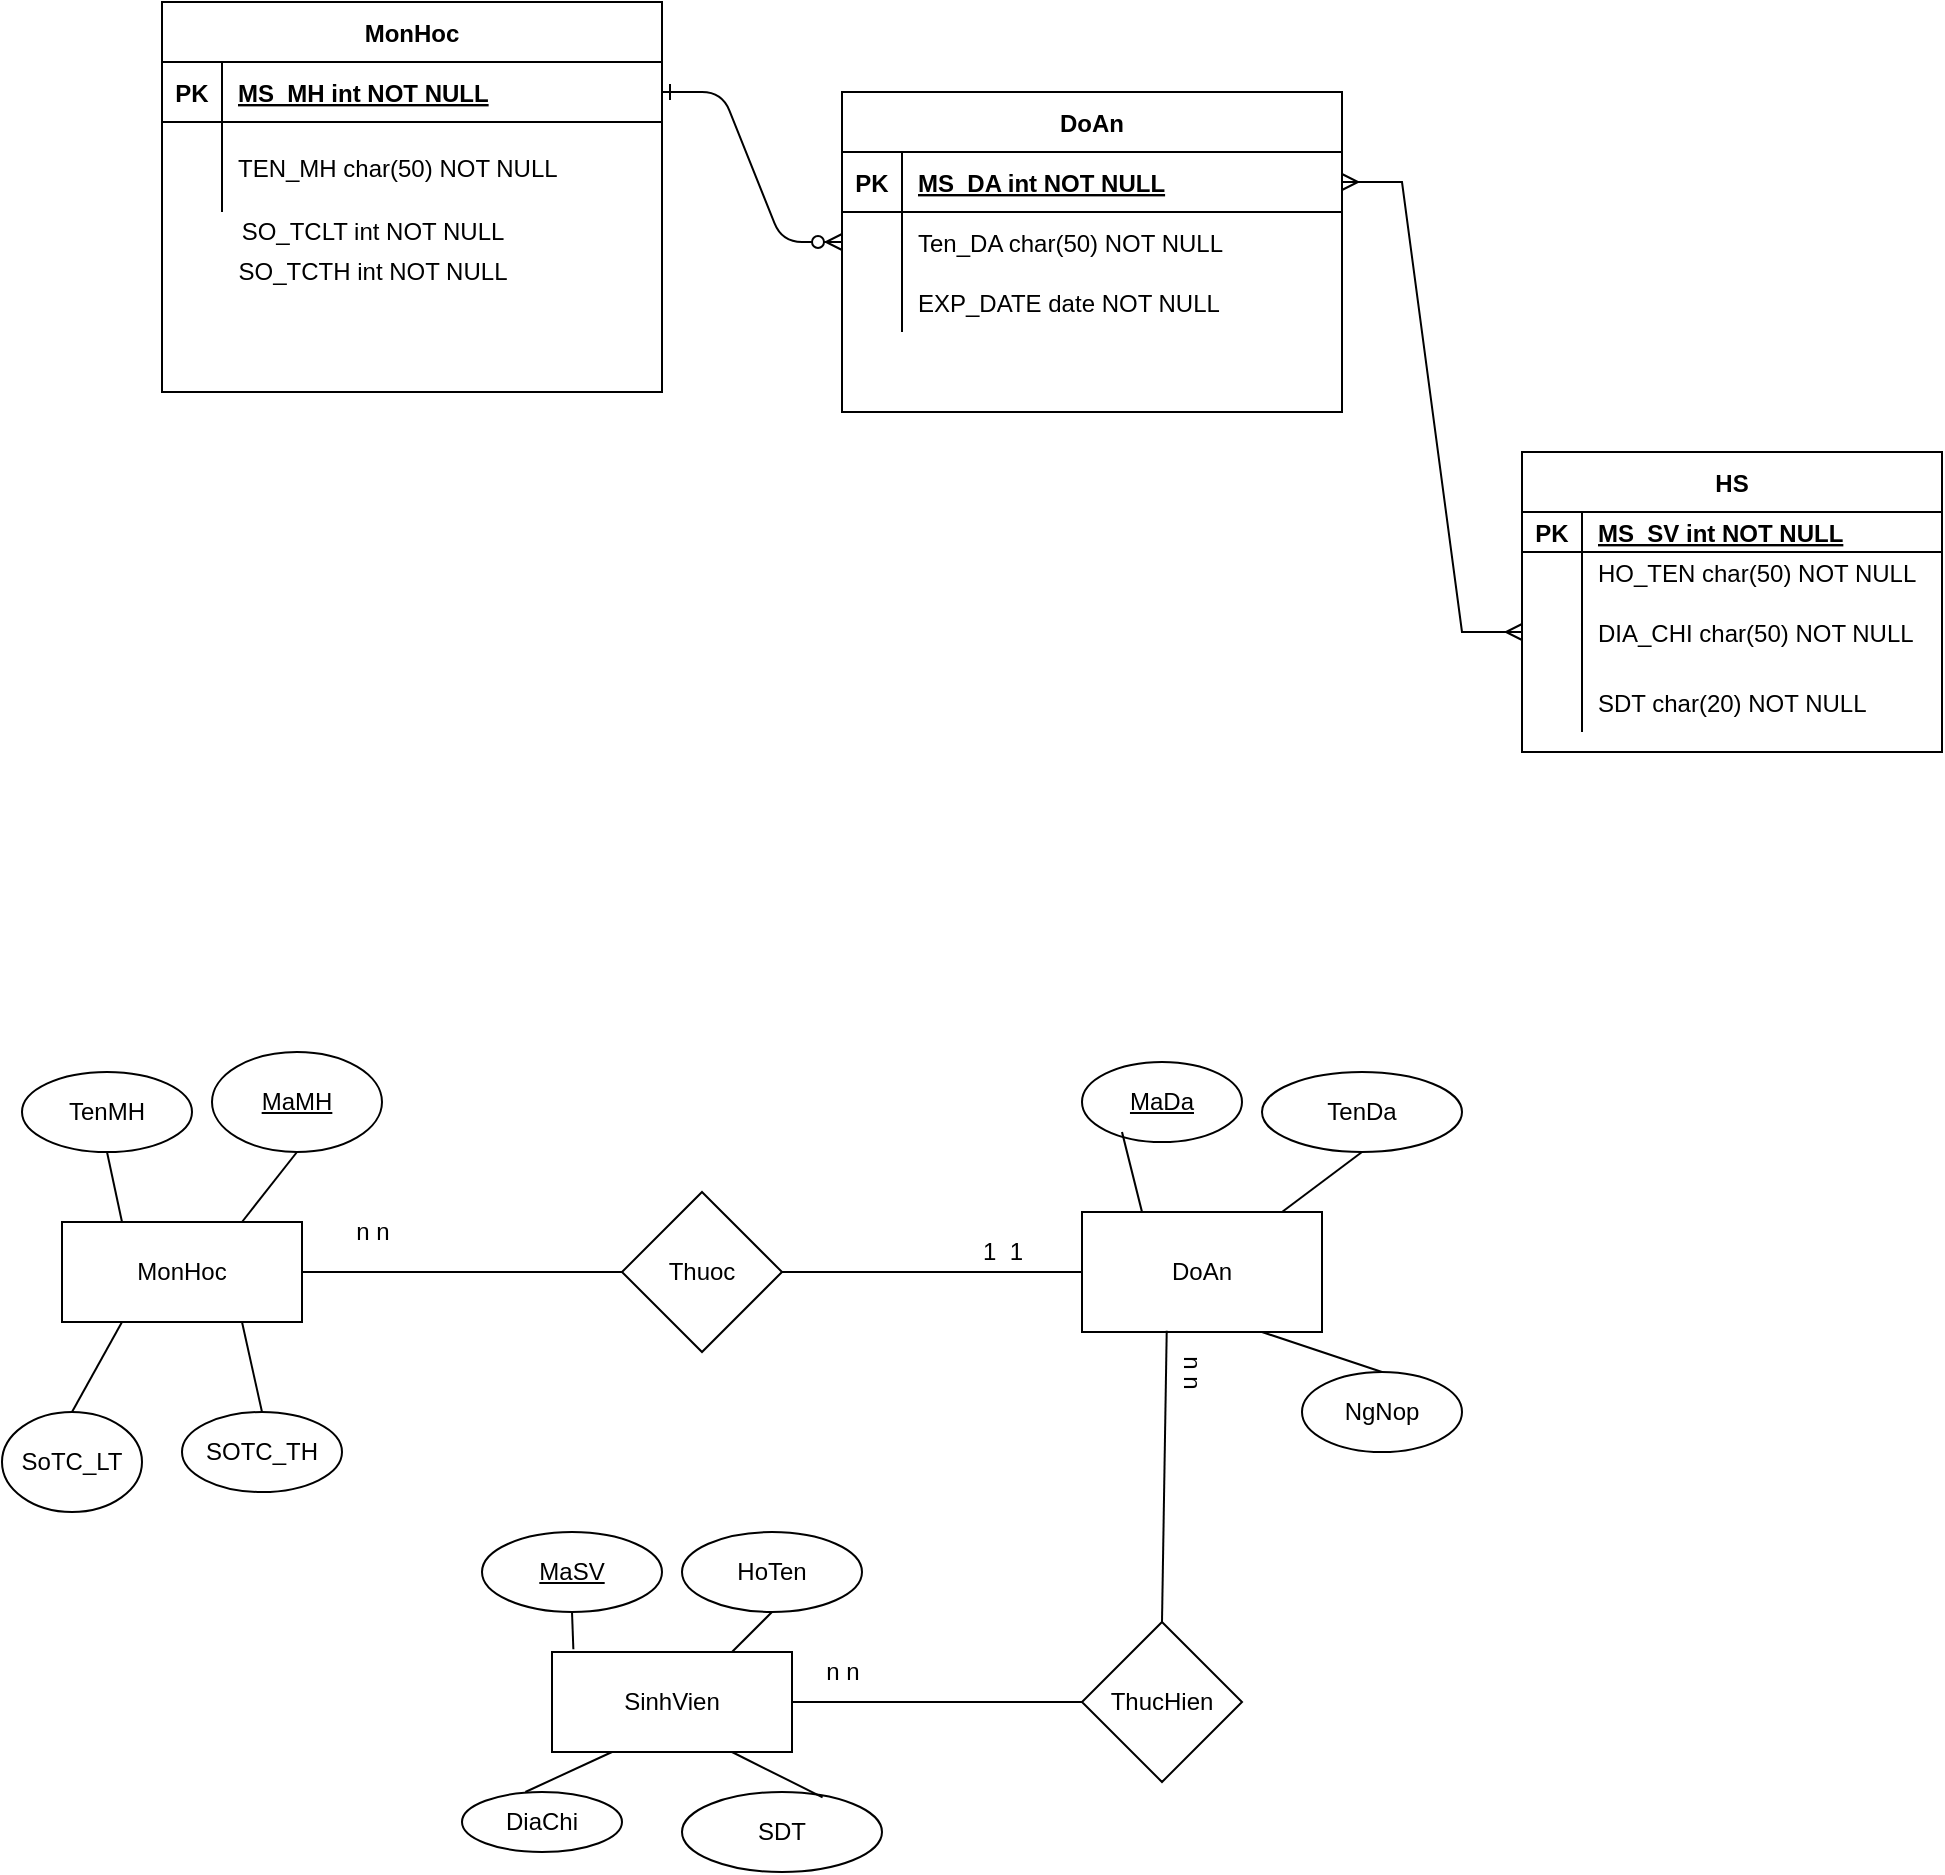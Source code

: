 <mxfile version="15.4.1" type="github">
  <diagram id="R2lEEEUBdFMjLlhIrx00" name="Page-1">
    <mxGraphModel dx="2231" dy="1451" grid="1" gridSize="10" guides="1" tooltips="1" connect="1" arrows="1" fold="1" page="1" pageScale="1" pageWidth="850" pageHeight="1100" math="0" shadow="0" extFonts="Permanent Marker^https://fonts.googleapis.com/css?family=Permanent+Marker">
      <root>
        <mxCell id="0" />
        <mxCell id="1" parent="0" />
        <mxCell id="C-vyLk0tnHw3VtMMgP7b-1" value="" style="edgeStyle=entityRelationEdgeStyle;endArrow=ERzeroToMany;startArrow=ERone;endFill=1;startFill=0;" parent="1" source="C-vyLk0tnHw3VtMMgP7b-24" target="C-vyLk0tnHw3VtMMgP7b-6" edge="1">
          <mxGeometry width="100" height="100" relative="1" as="geometry">
            <mxPoint x="340" y="720" as="sourcePoint" />
            <mxPoint x="440" y="620" as="targetPoint" />
          </mxGeometry>
        </mxCell>
        <mxCell id="C-vyLk0tnHw3VtMMgP7b-2" value="DoAn" style="shape=table;startSize=30;container=1;collapsible=1;childLayout=tableLayout;fixedRows=1;rowLines=0;fontStyle=1;align=center;resizeLast=1;" parent="1" vertex="1">
          <mxGeometry x="450" y="90" width="250" height="160" as="geometry" />
        </mxCell>
        <mxCell id="C-vyLk0tnHw3VtMMgP7b-3" value="" style="shape=partialRectangle;collapsible=0;dropTarget=0;pointerEvents=0;fillColor=none;points=[[0,0.5],[1,0.5]];portConstraint=eastwest;top=0;left=0;right=0;bottom=1;" parent="C-vyLk0tnHw3VtMMgP7b-2" vertex="1">
          <mxGeometry y="30" width="250" height="30" as="geometry" />
        </mxCell>
        <mxCell id="C-vyLk0tnHw3VtMMgP7b-4" value="PK" style="shape=partialRectangle;overflow=hidden;connectable=0;fillColor=none;top=0;left=0;bottom=0;right=0;fontStyle=1;" parent="C-vyLk0tnHw3VtMMgP7b-3" vertex="1">
          <mxGeometry width="30" height="30" as="geometry">
            <mxRectangle width="30" height="30" as="alternateBounds" />
          </mxGeometry>
        </mxCell>
        <mxCell id="C-vyLk0tnHw3VtMMgP7b-5" value="MS_DA int NOT NULL " style="shape=partialRectangle;overflow=hidden;connectable=0;fillColor=none;top=0;left=0;bottom=0;right=0;align=left;spacingLeft=6;fontStyle=5;" parent="C-vyLk0tnHw3VtMMgP7b-3" vertex="1">
          <mxGeometry x="30" width="220" height="30" as="geometry">
            <mxRectangle width="220" height="30" as="alternateBounds" />
          </mxGeometry>
        </mxCell>
        <mxCell id="C-vyLk0tnHw3VtMMgP7b-6" value="" style="shape=partialRectangle;collapsible=0;dropTarget=0;pointerEvents=0;fillColor=none;points=[[0,0.5],[1,0.5]];portConstraint=eastwest;top=0;left=0;right=0;bottom=0;" parent="C-vyLk0tnHw3VtMMgP7b-2" vertex="1">
          <mxGeometry y="60" width="250" height="30" as="geometry" />
        </mxCell>
        <mxCell id="C-vyLk0tnHw3VtMMgP7b-7" value="" style="shape=partialRectangle;overflow=hidden;connectable=0;fillColor=none;top=0;left=0;bottom=0;right=0;" parent="C-vyLk0tnHw3VtMMgP7b-6" vertex="1">
          <mxGeometry width="30" height="30" as="geometry">
            <mxRectangle width="30" height="30" as="alternateBounds" />
          </mxGeometry>
        </mxCell>
        <mxCell id="C-vyLk0tnHw3VtMMgP7b-8" value="Ten_DA char(50) NOT NULL" style="shape=partialRectangle;overflow=hidden;connectable=0;fillColor=none;top=0;left=0;bottom=0;right=0;align=left;spacingLeft=6;" parent="C-vyLk0tnHw3VtMMgP7b-6" vertex="1">
          <mxGeometry x="30" width="220" height="30" as="geometry">
            <mxRectangle width="220" height="30" as="alternateBounds" />
          </mxGeometry>
        </mxCell>
        <mxCell id="C-vyLk0tnHw3VtMMgP7b-9" value="" style="shape=partialRectangle;collapsible=0;dropTarget=0;pointerEvents=0;fillColor=none;points=[[0,0.5],[1,0.5]];portConstraint=eastwest;top=0;left=0;right=0;bottom=0;" parent="C-vyLk0tnHw3VtMMgP7b-2" vertex="1">
          <mxGeometry y="90" width="250" height="30" as="geometry" />
        </mxCell>
        <mxCell id="C-vyLk0tnHw3VtMMgP7b-10" value="" style="shape=partialRectangle;overflow=hidden;connectable=0;fillColor=none;top=0;left=0;bottom=0;right=0;" parent="C-vyLk0tnHw3VtMMgP7b-9" vertex="1">
          <mxGeometry width="30" height="30" as="geometry">
            <mxRectangle width="30" height="30" as="alternateBounds" />
          </mxGeometry>
        </mxCell>
        <mxCell id="C-vyLk0tnHw3VtMMgP7b-11" value="EXP_DATE date NOT NULL" style="shape=partialRectangle;overflow=hidden;connectable=0;fillColor=none;top=0;left=0;bottom=0;right=0;align=left;spacingLeft=6;" parent="C-vyLk0tnHw3VtMMgP7b-9" vertex="1">
          <mxGeometry x="30" width="220" height="30" as="geometry">
            <mxRectangle width="220" height="30" as="alternateBounds" />
          </mxGeometry>
        </mxCell>
        <mxCell id="C-vyLk0tnHw3VtMMgP7b-23" value="MonHoc" style="shape=table;startSize=30;container=1;collapsible=1;childLayout=tableLayout;fixedRows=1;rowLines=0;fontStyle=1;align=center;resizeLast=1;" parent="1" vertex="1">
          <mxGeometry x="110" y="45" width="250" height="195" as="geometry" />
        </mxCell>
        <mxCell id="C-vyLk0tnHw3VtMMgP7b-24" value="" style="shape=partialRectangle;collapsible=0;dropTarget=0;pointerEvents=0;fillColor=none;points=[[0,0.5],[1,0.5]];portConstraint=eastwest;top=0;left=0;right=0;bottom=1;" parent="C-vyLk0tnHw3VtMMgP7b-23" vertex="1">
          <mxGeometry y="30" width="250" height="30" as="geometry" />
        </mxCell>
        <mxCell id="C-vyLk0tnHw3VtMMgP7b-25" value="PK" style="shape=partialRectangle;overflow=hidden;connectable=0;fillColor=none;top=0;left=0;bottom=0;right=0;fontStyle=1;" parent="C-vyLk0tnHw3VtMMgP7b-24" vertex="1">
          <mxGeometry width="30" height="30" as="geometry">
            <mxRectangle width="30" height="30" as="alternateBounds" />
          </mxGeometry>
        </mxCell>
        <mxCell id="C-vyLk0tnHw3VtMMgP7b-26" value="MS_MH int NOT NULL" style="shape=partialRectangle;overflow=hidden;connectable=0;fillColor=none;top=0;left=0;bottom=0;right=0;align=left;spacingLeft=6;fontStyle=5;" parent="C-vyLk0tnHw3VtMMgP7b-24" vertex="1">
          <mxGeometry x="30" width="220" height="30" as="geometry">
            <mxRectangle width="220" height="30" as="alternateBounds" />
          </mxGeometry>
        </mxCell>
        <mxCell id="C-vyLk0tnHw3VtMMgP7b-27" value="" style="shape=partialRectangle;collapsible=0;dropTarget=0;pointerEvents=0;fillColor=none;points=[[0,0.5],[1,0.5]];portConstraint=eastwest;top=0;left=0;right=0;bottom=0;" parent="C-vyLk0tnHw3VtMMgP7b-23" vertex="1">
          <mxGeometry y="60" width="250" height="45" as="geometry" />
        </mxCell>
        <mxCell id="C-vyLk0tnHw3VtMMgP7b-28" value="" style="shape=partialRectangle;overflow=hidden;connectable=0;fillColor=none;top=0;left=0;bottom=0;right=0;" parent="C-vyLk0tnHw3VtMMgP7b-27" vertex="1">
          <mxGeometry width="30" height="45" as="geometry">
            <mxRectangle width="30" height="45" as="alternateBounds" />
          </mxGeometry>
        </mxCell>
        <mxCell id="C-vyLk0tnHw3VtMMgP7b-29" value="TEN_MH char(50) NOT NULL" style="shape=partialRectangle;overflow=hidden;connectable=0;fillColor=none;top=0;left=0;bottom=0;right=0;align=left;spacingLeft=6;" parent="C-vyLk0tnHw3VtMMgP7b-27" vertex="1">
          <mxGeometry x="30" width="220" height="45" as="geometry">
            <mxRectangle width="220" height="45" as="alternateBounds" />
          </mxGeometry>
        </mxCell>
        <mxCell id="AYczz9KDP_RN9wGlPmRZ-2" value="SO_TCLT int NOT NULL" style="text;html=1;align=center;verticalAlign=middle;resizable=0;points=[];autosize=1;strokeColor=none;fillColor=none;" parent="1" vertex="1">
          <mxGeometry x="140" y="150" width="150" height="20" as="geometry" />
        </mxCell>
        <mxCell id="AYczz9KDP_RN9wGlPmRZ-4" value="SO_TCTH int NOT NULL" style="text;html=1;align=center;verticalAlign=middle;resizable=0;points=[];autosize=1;strokeColor=none;fillColor=none;" parent="1" vertex="1">
          <mxGeometry x="140" y="170" width="150" height="20" as="geometry" />
        </mxCell>
        <mxCell id="AYczz9KDP_RN9wGlPmRZ-5" value="MonHoc" style="rounded=0;whiteSpace=wrap;html=1;" parent="1" vertex="1">
          <mxGeometry x="60" y="655" width="120" height="50" as="geometry" />
        </mxCell>
        <mxCell id="AYczz9KDP_RN9wGlPmRZ-6" value="DoAn" style="whiteSpace=wrap;html=1;" parent="1" vertex="1">
          <mxGeometry x="570" y="650" width="120" height="60" as="geometry" />
        </mxCell>
        <mxCell id="AYczz9KDP_RN9wGlPmRZ-7" value="ThucHien" style="rhombus;whiteSpace=wrap;html=1;" parent="1" vertex="1">
          <mxGeometry x="570" y="855" width="80" height="80" as="geometry" />
        </mxCell>
        <mxCell id="AYczz9KDP_RN9wGlPmRZ-8" value="&lt;u&gt;MaMH&lt;/u&gt;" style="ellipse;whiteSpace=wrap;html=1;" parent="1" vertex="1">
          <mxGeometry x="135" y="570" width="85" height="50" as="geometry" />
        </mxCell>
        <mxCell id="AYczz9KDP_RN9wGlPmRZ-10" value="TenMH" style="ellipse;whiteSpace=wrap;html=1;" parent="1" vertex="1">
          <mxGeometry x="40" y="580" width="85" height="40" as="geometry" />
        </mxCell>
        <mxCell id="AYczz9KDP_RN9wGlPmRZ-11" style="edgeStyle=orthogonalEdgeStyle;rounded=0;orthogonalLoop=1;jettySize=auto;html=1;exitX=0.5;exitY=1;exitDx=0;exitDy=0;" parent="1" source="AYczz9KDP_RN9wGlPmRZ-10" target="AYczz9KDP_RN9wGlPmRZ-10" edge="1">
          <mxGeometry relative="1" as="geometry" />
        </mxCell>
        <mxCell id="AYczz9KDP_RN9wGlPmRZ-12" value="SoTC_LT" style="ellipse;whiteSpace=wrap;html=1;" parent="1" vertex="1">
          <mxGeometry x="30" y="750" width="70" height="50" as="geometry" />
        </mxCell>
        <mxCell id="AYczz9KDP_RN9wGlPmRZ-13" value="SOTC_TH" style="ellipse;whiteSpace=wrap;html=1;" parent="1" vertex="1">
          <mxGeometry x="120" y="750" width="80" height="40" as="geometry" />
        </mxCell>
        <mxCell id="AYczz9KDP_RN9wGlPmRZ-15" value="&lt;u&gt;MaDa&lt;/u&gt;" style="ellipse;whiteSpace=wrap;html=1;" parent="1" vertex="1">
          <mxGeometry x="570" y="575" width="80" height="40" as="geometry" />
        </mxCell>
        <mxCell id="AYczz9KDP_RN9wGlPmRZ-16" value="TenDa" style="ellipse;whiteSpace=wrap;html=1;" parent="1" vertex="1">
          <mxGeometry x="660" y="580" width="100" height="40" as="geometry" />
        </mxCell>
        <mxCell id="AYczz9KDP_RN9wGlPmRZ-17" value="NgNop&lt;br&gt;" style="ellipse;whiteSpace=wrap;html=1;" parent="1" vertex="1">
          <mxGeometry x="680" y="730" width="80" height="40" as="geometry" />
        </mxCell>
        <mxCell id="AYczz9KDP_RN9wGlPmRZ-19" value="SinhVien" style="rounded=0;whiteSpace=wrap;html=1;" parent="1" vertex="1">
          <mxGeometry x="305" y="870" width="120" height="50" as="geometry" />
        </mxCell>
        <mxCell id="AYczz9KDP_RN9wGlPmRZ-20" value="&lt;u&gt;MaSV&lt;/u&gt;" style="ellipse;whiteSpace=wrap;html=1;" parent="1" vertex="1">
          <mxGeometry x="270" y="810" width="90" height="40" as="geometry" />
        </mxCell>
        <mxCell id="AYczz9KDP_RN9wGlPmRZ-21" value="HoTen" style="ellipse;whiteSpace=wrap;html=1;" parent="1" vertex="1">
          <mxGeometry x="370" y="810" width="90" height="40" as="geometry" />
        </mxCell>
        <mxCell id="AYczz9KDP_RN9wGlPmRZ-22" value="DiaChi" style="ellipse;whiteSpace=wrap;html=1;" parent="1" vertex="1">
          <mxGeometry x="260" y="940" width="80" height="30" as="geometry" />
        </mxCell>
        <mxCell id="AYczz9KDP_RN9wGlPmRZ-23" value="SDT" style="ellipse;whiteSpace=wrap;html=1;" parent="1" vertex="1">
          <mxGeometry x="370" y="940" width="100" height="40" as="geometry" />
        </mxCell>
        <mxCell id="AYczz9KDP_RN9wGlPmRZ-24" style="edgeStyle=none;rounded=0;orthogonalLoop=1;jettySize=auto;html=1;entryX=0;entryY=0.5;entryDx=0;entryDy=0;" parent="1" source="AYczz9KDP_RN9wGlPmRZ-6" target="AYczz9KDP_RN9wGlPmRZ-6" edge="1">
          <mxGeometry relative="1" as="geometry" />
        </mxCell>
        <mxCell id="AYczz9KDP_RN9wGlPmRZ-25" value="Thuoc" style="rhombus;whiteSpace=wrap;html=1;" parent="1" vertex="1">
          <mxGeometry x="340" y="640" width="80" height="80" as="geometry" />
        </mxCell>
        <mxCell id="AYczz9KDP_RN9wGlPmRZ-26" value="" style="endArrow=none;html=1;rounded=0;exitX=1;exitY=0.5;exitDx=0;exitDy=0;" parent="1" source="AYczz9KDP_RN9wGlPmRZ-25" edge="1">
          <mxGeometry relative="1" as="geometry">
            <mxPoint x="380" y="730" as="sourcePoint" />
            <mxPoint x="570" y="680" as="targetPoint" />
          </mxGeometry>
        </mxCell>
        <mxCell id="AYczz9KDP_RN9wGlPmRZ-27" value="" style="endArrow=none;html=1;rounded=0;entryX=0;entryY=0.5;entryDx=0;entryDy=0;exitX=1;exitY=0.5;exitDx=0;exitDy=0;" parent="1" source="AYczz9KDP_RN9wGlPmRZ-5" target="AYczz9KDP_RN9wGlPmRZ-25" edge="1">
          <mxGeometry relative="1" as="geometry">
            <mxPoint x="320" y="760" as="sourcePoint" />
            <mxPoint x="480" y="760" as="targetPoint" />
          </mxGeometry>
        </mxCell>
        <mxCell id="AYczz9KDP_RN9wGlPmRZ-28" value="1&amp;nbsp; 1" style="text;html=1;align=center;verticalAlign=middle;resizable=0;points=[];autosize=1;strokeColor=none;fillColor=none;" parent="1" vertex="1">
          <mxGeometry x="510" y="660" width="40" height="20" as="geometry" />
        </mxCell>
        <mxCell id="AYczz9KDP_RN9wGlPmRZ-29" value="n n" style="text;html=1;align=center;verticalAlign=middle;resizable=0;points=[];autosize=1;strokeColor=none;fillColor=none;" parent="1" vertex="1">
          <mxGeometry x="200" y="650" width="30" height="20" as="geometry" />
        </mxCell>
        <mxCell id="AYczz9KDP_RN9wGlPmRZ-30" value="" style="endArrow=none;html=1;rounded=0;entryX=0;entryY=0.5;entryDx=0;entryDy=0;exitX=1;exitY=0.5;exitDx=0;exitDy=0;" parent="1" source="AYczz9KDP_RN9wGlPmRZ-19" target="AYczz9KDP_RN9wGlPmRZ-7" edge="1">
          <mxGeometry relative="1" as="geometry">
            <mxPoint x="320" y="760" as="sourcePoint" />
            <mxPoint x="480" y="760" as="targetPoint" />
          </mxGeometry>
        </mxCell>
        <mxCell id="AYczz9KDP_RN9wGlPmRZ-31" value="" style="endArrow=none;html=1;rounded=0;entryX=0.353;entryY=0.989;entryDx=0;entryDy=0;entryPerimeter=0;exitX=0.5;exitY=0;exitDx=0;exitDy=0;" parent="1" source="AYczz9KDP_RN9wGlPmRZ-7" target="AYczz9KDP_RN9wGlPmRZ-6" edge="1">
          <mxGeometry relative="1" as="geometry">
            <mxPoint x="320" y="760" as="sourcePoint" />
            <mxPoint x="480" y="760" as="targetPoint" />
          </mxGeometry>
        </mxCell>
        <mxCell id="AYczz9KDP_RN9wGlPmRZ-32" value="n n" style="text;html=1;align=center;verticalAlign=middle;resizable=0;points=[];autosize=1;strokeColor=none;fillColor=none;" parent="1" vertex="1">
          <mxGeometry x="435" y="870" width="30" height="20" as="geometry" />
        </mxCell>
        <mxCell id="AYczz9KDP_RN9wGlPmRZ-33" value="n n" style="text;html=1;align=center;verticalAlign=middle;resizable=0;points=[];autosize=1;strokeColor=none;fillColor=none;rotation=90;" parent="1" vertex="1">
          <mxGeometry x="610" y="720" width="30" height="20" as="geometry" />
        </mxCell>
        <mxCell id="AYczz9KDP_RN9wGlPmRZ-34" value="" style="endArrow=none;html=1;rounded=0;exitX=0.5;exitY=1;exitDx=0;exitDy=0;entryX=0.75;entryY=0;entryDx=0;entryDy=0;" parent="1" source="AYczz9KDP_RN9wGlPmRZ-8" target="AYczz9KDP_RN9wGlPmRZ-5" edge="1">
          <mxGeometry relative="1" as="geometry">
            <mxPoint x="320" y="760" as="sourcePoint" />
            <mxPoint x="480" y="760" as="targetPoint" />
          </mxGeometry>
        </mxCell>
        <mxCell id="AYczz9KDP_RN9wGlPmRZ-35" value="" style="endArrow=none;html=1;rounded=0;exitX=0.25;exitY=0;exitDx=0;exitDy=0;entryX=0.5;entryY=1;entryDx=0;entryDy=0;" parent="1" source="AYczz9KDP_RN9wGlPmRZ-5" target="AYczz9KDP_RN9wGlPmRZ-10" edge="1">
          <mxGeometry relative="1" as="geometry">
            <mxPoint x="320" y="760" as="sourcePoint" />
            <mxPoint x="480" y="760" as="targetPoint" />
          </mxGeometry>
        </mxCell>
        <mxCell id="AYczz9KDP_RN9wGlPmRZ-36" value="" style="endArrow=none;html=1;rounded=0;exitX=0.25;exitY=1;exitDx=0;exitDy=0;entryX=0.5;entryY=0;entryDx=0;entryDy=0;" parent="1" source="AYczz9KDP_RN9wGlPmRZ-5" target="AYczz9KDP_RN9wGlPmRZ-12" edge="1">
          <mxGeometry relative="1" as="geometry">
            <mxPoint x="320" y="760" as="sourcePoint" />
            <mxPoint x="480" y="760" as="targetPoint" />
          </mxGeometry>
        </mxCell>
        <mxCell id="AYczz9KDP_RN9wGlPmRZ-37" value="" style="endArrow=none;html=1;rounded=0;exitX=0.75;exitY=1;exitDx=0;exitDy=0;entryX=0.5;entryY=0;entryDx=0;entryDy=0;" parent="1" source="AYczz9KDP_RN9wGlPmRZ-5" target="AYczz9KDP_RN9wGlPmRZ-13" edge="1">
          <mxGeometry relative="1" as="geometry">
            <mxPoint x="320" y="760" as="sourcePoint" />
            <mxPoint x="480" y="760" as="targetPoint" />
          </mxGeometry>
        </mxCell>
        <mxCell id="AYczz9KDP_RN9wGlPmRZ-38" value="" style="endArrow=none;html=1;rounded=0;entryX=0.25;entryY=0;entryDx=0;entryDy=0;" parent="1" target="AYczz9KDP_RN9wGlPmRZ-6" edge="1">
          <mxGeometry relative="1" as="geometry">
            <mxPoint x="590" y="610" as="sourcePoint" />
            <mxPoint x="480" y="760" as="targetPoint" />
          </mxGeometry>
        </mxCell>
        <mxCell id="AYczz9KDP_RN9wGlPmRZ-39" value="" style="endArrow=none;html=1;rounded=0;entryX=0.5;entryY=1;entryDx=0;entryDy=0;" parent="1" source="AYczz9KDP_RN9wGlPmRZ-6" target="AYczz9KDP_RN9wGlPmRZ-16" edge="1">
          <mxGeometry relative="1" as="geometry">
            <mxPoint x="320" y="760" as="sourcePoint" />
            <mxPoint x="480" y="760" as="targetPoint" />
          </mxGeometry>
        </mxCell>
        <mxCell id="AYczz9KDP_RN9wGlPmRZ-40" value="" style="endArrow=none;html=1;rounded=0;entryX=0.75;entryY=1;entryDx=0;entryDy=0;exitX=0.5;exitY=0;exitDx=0;exitDy=0;" parent="1" source="AYczz9KDP_RN9wGlPmRZ-17" target="AYczz9KDP_RN9wGlPmRZ-6" edge="1">
          <mxGeometry relative="1" as="geometry">
            <mxPoint x="320" y="760" as="sourcePoint" />
            <mxPoint x="480" y="760" as="targetPoint" />
          </mxGeometry>
        </mxCell>
        <mxCell id="AYczz9KDP_RN9wGlPmRZ-41" value="" style="endArrow=none;html=1;rounded=0;entryX=0.5;entryY=1;entryDx=0;entryDy=0;exitX=0.089;exitY=-0.027;exitDx=0;exitDy=0;exitPerimeter=0;" parent="1" source="AYczz9KDP_RN9wGlPmRZ-19" target="AYczz9KDP_RN9wGlPmRZ-20" edge="1">
          <mxGeometry relative="1" as="geometry">
            <mxPoint x="320" y="760" as="sourcePoint" />
            <mxPoint x="480" y="760" as="targetPoint" />
          </mxGeometry>
        </mxCell>
        <mxCell id="AYczz9KDP_RN9wGlPmRZ-42" value="" style="endArrow=none;html=1;rounded=0;entryX=0.5;entryY=1;entryDx=0;entryDy=0;exitX=0.75;exitY=0;exitDx=0;exitDy=0;" parent="1" source="AYczz9KDP_RN9wGlPmRZ-19" target="AYczz9KDP_RN9wGlPmRZ-21" edge="1">
          <mxGeometry relative="1" as="geometry">
            <mxPoint x="410" y="860" as="sourcePoint" />
            <mxPoint x="480" y="760" as="targetPoint" />
          </mxGeometry>
        </mxCell>
        <mxCell id="AYczz9KDP_RN9wGlPmRZ-43" value="" style="endArrow=none;html=1;rounded=0;exitX=0.396;exitY=0;exitDx=0;exitDy=0;exitPerimeter=0;entryX=0.25;entryY=1;entryDx=0;entryDy=0;" parent="1" source="AYczz9KDP_RN9wGlPmRZ-22" target="AYczz9KDP_RN9wGlPmRZ-19" edge="1">
          <mxGeometry relative="1" as="geometry">
            <mxPoint x="320" y="760" as="sourcePoint" />
            <mxPoint x="480" y="760" as="targetPoint" />
          </mxGeometry>
        </mxCell>
        <mxCell id="AYczz9KDP_RN9wGlPmRZ-44" value="" style="endArrow=none;html=1;rounded=0;entryX=0.703;entryY=0.067;entryDx=0;entryDy=0;entryPerimeter=0;exitX=0.75;exitY=1;exitDx=0;exitDy=0;" parent="1" source="AYczz9KDP_RN9wGlPmRZ-19" target="AYczz9KDP_RN9wGlPmRZ-23" edge="1">
          <mxGeometry relative="1" as="geometry">
            <mxPoint x="320" y="760" as="sourcePoint" />
            <mxPoint x="480" y="760" as="targetPoint" />
          </mxGeometry>
        </mxCell>
        <mxCell id="AYczz9KDP_RN9wGlPmRZ-46" value="HS" style="shape=table;startSize=30;container=1;collapsible=1;childLayout=tableLayout;fixedRows=1;rowLines=0;fontStyle=1;align=center;resizeLast=1;" parent="1" vertex="1">
          <mxGeometry x="790" y="270" width="210" height="150" as="geometry" />
        </mxCell>
        <mxCell id="AYczz9KDP_RN9wGlPmRZ-47" value="" style="shape=partialRectangle;collapsible=0;dropTarget=0;pointerEvents=0;fillColor=none;top=0;left=0;bottom=1;right=0;points=[[0,0.5],[1,0.5]];portConstraint=eastwest;" parent="AYczz9KDP_RN9wGlPmRZ-46" vertex="1">
          <mxGeometry y="30" width="210" height="20" as="geometry" />
        </mxCell>
        <mxCell id="AYczz9KDP_RN9wGlPmRZ-48" value="PK" style="shape=partialRectangle;connectable=0;fillColor=none;top=0;left=0;bottom=0;right=0;fontStyle=1;overflow=hidden;" parent="AYczz9KDP_RN9wGlPmRZ-47" vertex="1">
          <mxGeometry width="30" height="20" as="geometry">
            <mxRectangle width="30" height="20" as="alternateBounds" />
          </mxGeometry>
        </mxCell>
        <mxCell id="AYczz9KDP_RN9wGlPmRZ-49" value="MS_SV int NOT NULL" style="shape=partialRectangle;connectable=0;fillColor=none;top=0;left=0;bottom=0;right=0;align=left;spacingLeft=6;fontStyle=5;overflow=hidden;" parent="AYczz9KDP_RN9wGlPmRZ-47" vertex="1">
          <mxGeometry x="30" width="180" height="20" as="geometry">
            <mxRectangle width="180" height="20" as="alternateBounds" />
          </mxGeometry>
        </mxCell>
        <mxCell id="AYczz9KDP_RN9wGlPmRZ-50" value="" style="shape=partialRectangle;collapsible=0;dropTarget=0;pointerEvents=0;fillColor=none;top=0;left=0;bottom=0;right=0;points=[[0,0.5],[1,0.5]];portConstraint=eastwest;" parent="AYczz9KDP_RN9wGlPmRZ-46" vertex="1">
          <mxGeometry y="50" width="210" height="20" as="geometry" />
        </mxCell>
        <mxCell id="AYczz9KDP_RN9wGlPmRZ-51" value="" style="shape=partialRectangle;connectable=0;fillColor=none;top=0;left=0;bottom=0;right=0;editable=1;overflow=hidden;" parent="AYczz9KDP_RN9wGlPmRZ-50" vertex="1">
          <mxGeometry width="30" height="20" as="geometry">
            <mxRectangle width="30" height="20" as="alternateBounds" />
          </mxGeometry>
        </mxCell>
        <mxCell id="AYczz9KDP_RN9wGlPmRZ-52" value="HO_TEN char(50) NOT NULL" style="shape=partialRectangle;connectable=0;fillColor=none;top=0;left=0;bottom=0;right=0;align=left;spacingLeft=6;overflow=hidden;" parent="AYczz9KDP_RN9wGlPmRZ-50" vertex="1">
          <mxGeometry x="30" width="180" height="20" as="geometry">
            <mxRectangle width="180" height="20" as="alternateBounds" />
          </mxGeometry>
        </mxCell>
        <mxCell id="AYczz9KDP_RN9wGlPmRZ-53" value="" style="shape=partialRectangle;collapsible=0;dropTarget=0;pointerEvents=0;fillColor=none;top=0;left=0;bottom=0;right=0;points=[[0,0.5],[1,0.5]];portConstraint=eastwest;" parent="AYczz9KDP_RN9wGlPmRZ-46" vertex="1">
          <mxGeometry y="70" width="210" height="40" as="geometry" />
        </mxCell>
        <mxCell id="AYczz9KDP_RN9wGlPmRZ-54" value="" style="shape=partialRectangle;connectable=0;fillColor=none;top=0;left=0;bottom=0;right=0;editable=1;overflow=hidden;" parent="AYczz9KDP_RN9wGlPmRZ-53" vertex="1">
          <mxGeometry width="30" height="40" as="geometry">
            <mxRectangle width="30" height="40" as="alternateBounds" />
          </mxGeometry>
        </mxCell>
        <mxCell id="AYczz9KDP_RN9wGlPmRZ-55" value="DIA_CHI char(50) NOT NULL" style="shape=partialRectangle;connectable=0;fillColor=none;top=0;left=0;bottom=0;right=0;align=left;spacingLeft=6;overflow=hidden;" parent="AYczz9KDP_RN9wGlPmRZ-53" vertex="1">
          <mxGeometry x="30" width="180" height="40" as="geometry">
            <mxRectangle width="180" height="40" as="alternateBounds" />
          </mxGeometry>
        </mxCell>
        <mxCell id="AYczz9KDP_RN9wGlPmRZ-56" value="" style="shape=partialRectangle;collapsible=0;dropTarget=0;pointerEvents=0;fillColor=none;top=0;left=0;bottom=0;right=0;points=[[0,0.5],[1,0.5]];portConstraint=eastwest;" parent="AYczz9KDP_RN9wGlPmRZ-46" vertex="1">
          <mxGeometry y="110" width="210" height="30" as="geometry" />
        </mxCell>
        <mxCell id="AYczz9KDP_RN9wGlPmRZ-57" value="" style="shape=partialRectangle;connectable=0;fillColor=none;top=0;left=0;bottom=0;right=0;editable=1;overflow=hidden;" parent="AYczz9KDP_RN9wGlPmRZ-56" vertex="1">
          <mxGeometry width="30" height="30" as="geometry">
            <mxRectangle width="30" height="30" as="alternateBounds" />
          </mxGeometry>
        </mxCell>
        <mxCell id="AYczz9KDP_RN9wGlPmRZ-58" value="SDT char(20) NOT NULL" style="shape=partialRectangle;connectable=0;fillColor=none;top=0;left=0;bottom=0;right=0;align=left;spacingLeft=6;overflow=hidden;" parent="AYczz9KDP_RN9wGlPmRZ-56" vertex="1">
          <mxGeometry x="30" width="180" height="30" as="geometry">
            <mxRectangle width="180" height="30" as="alternateBounds" />
          </mxGeometry>
        </mxCell>
        <mxCell id="AYczz9KDP_RN9wGlPmRZ-60" value="" style="edgeStyle=entityRelationEdgeStyle;fontSize=12;html=1;endArrow=ERmany;startArrow=ERmany;rounded=0;exitX=1;exitY=0.5;exitDx=0;exitDy=0;" parent="1" source="C-vyLk0tnHw3VtMMgP7b-3" target="AYczz9KDP_RN9wGlPmRZ-53" edge="1">
          <mxGeometry width="100" height="100" relative="1" as="geometry">
            <mxPoint x="790" y="240" as="sourcePoint" />
            <mxPoint x="860" y="330" as="targetPoint" />
          </mxGeometry>
        </mxCell>
      </root>
    </mxGraphModel>
  </diagram>
</mxfile>
